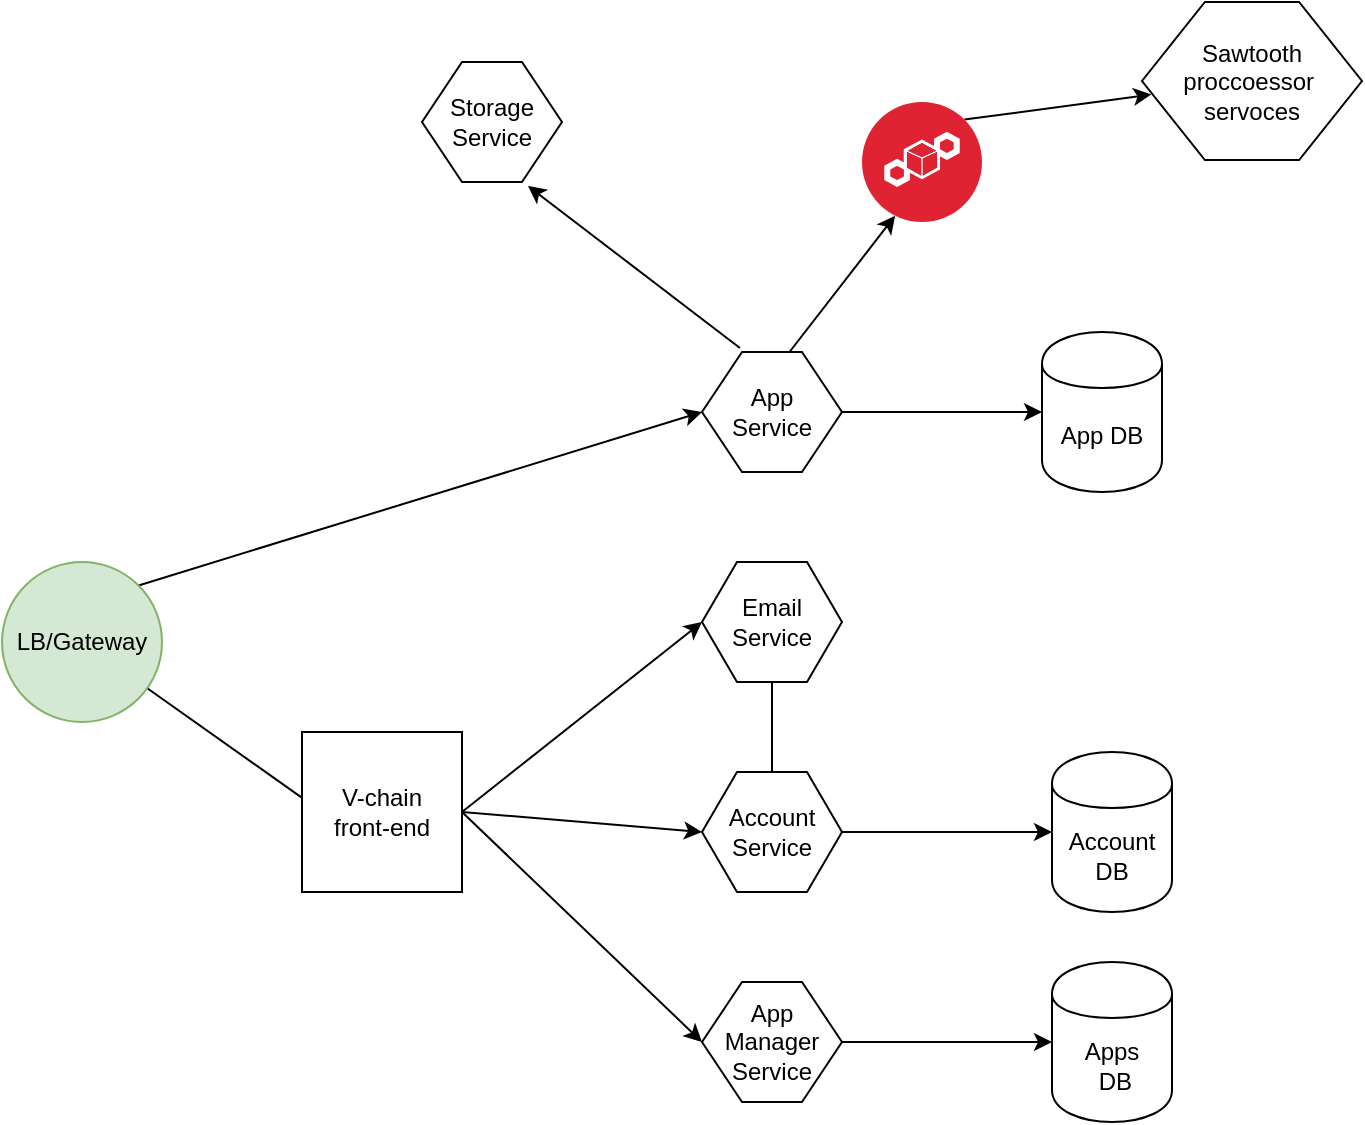 <mxfile version="12.4.3" type="github" pages="2">
  <diagram id="S9bAF8Y2xewPEpYPeAAs" name="architecture">
    <mxGraphModel dx="808" dy="1610" grid="1" gridSize="10" guides="1" tooltips="1" connect="1" arrows="1" fold="1" page="1" pageScale="1" pageWidth="827" pageHeight="1169" math="0" shadow="0">
      <root>
        <mxCell id="0"/>
        <mxCell id="1" parent="0"/>
        <mxCell id="KJewuH6JOESfiElqel58-6" style="edgeStyle=none;rounded=0;orthogonalLoop=1;jettySize=auto;html=1;entryX=0;entryY=0.5;entryDx=0;entryDy=0;exitX=1;exitY=0.5;exitDx=0;exitDy=0;" parent="1" source="EZ-6pBKwDiRtnUQuMYFM-1" target="c5t16O94_06bRo73200G-6" edge="1">
          <mxGeometry relative="1" as="geometry">
            <mxPoint x="280" y="240" as="sourcePoint"/>
          </mxGeometry>
        </mxCell>
        <mxCell id="KJewuH6JOESfiElqel58-13" style="edgeStyle=none;rounded=0;orthogonalLoop=1;jettySize=auto;html=1;exitX=1;exitY=0;exitDx=0;exitDy=0;entryX=0;entryY=0.5;entryDx=0;entryDy=0;" parent="1" source="c5t16O94_06bRo73200G-2" target="c5t16O94_06bRo73200G-5" edge="1">
          <mxGeometry relative="1" as="geometry"/>
        </mxCell>
        <mxCell id="KJewuH6JOESfiElqel58-19" style="edgeStyle=none;rounded=0;orthogonalLoop=1;jettySize=auto;html=1;exitX=1;exitY=0.5;exitDx=0;exitDy=0;entryX=0;entryY=0.5;entryDx=0;entryDy=0;" parent="1" source="EZ-6pBKwDiRtnUQuMYFM-1" target="c5t16O94_06bRo73200G-7" edge="1">
          <mxGeometry relative="1" as="geometry"/>
        </mxCell>
        <mxCell id="VyrKJFE40DiqVYURIyEz-2" style="rounded=0;orthogonalLoop=1;jettySize=auto;html=1;exitX=1;exitY=0.5;exitDx=0;exitDy=0;entryX=0;entryY=0.5;entryDx=0;entryDy=0;" parent="1" source="EZ-6pBKwDiRtnUQuMYFM-1" target="VyrKJFE40DiqVYURIyEz-1" edge="1">
          <mxGeometry relative="1" as="geometry"/>
        </mxCell>
        <mxCell id="EZ-6pBKwDiRtnUQuMYFM-2" style="rounded=0;orthogonalLoop=1;jettySize=auto;html=1;entryX=0.125;entryY=0.5;entryDx=0;entryDy=0;entryPerimeter=0;" parent="1" source="c5t16O94_06bRo73200G-2" target="EZ-6pBKwDiRtnUQuMYFM-1" edge="1">
          <mxGeometry relative="1" as="geometry"/>
        </mxCell>
        <mxCell id="c5t16O94_06bRo73200G-2" value="LB/Gateway" style="ellipse;whiteSpace=wrap;html=1;aspect=fixed;fillColor=#d5e8d4;strokeColor=#82b366;" parent="1" vertex="1">
          <mxGeometry x="40" y="200" width="80" height="80" as="geometry"/>
        </mxCell>
        <mxCell id="KJewuH6JOESfiElqel58-3" style="edgeStyle=orthogonalEdgeStyle;rounded=0;orthogonalLoop=1;jettySize=auto;html=1;exitX=1;exitY=0.5;exitDx=0;exitDy=0;" parent="1" source="c5t16O94_06bRo73200G-5" target="KJewuH6JOESfiElqel58-1" edge="1">
          <mxGeometry relative="1" as="geometry"/>
        </mxCell>
        <mxCell id="KJewuH6JOESfiElqel58-14" style="edgeStyle=none;rounded=0;orthogonalLoop=1;jettySize=auto;html=1;exitX=0.271;exitY=-0.033;exitDx=0;exitDy=0;entryX=0.757;entryY=1.033;entryDx=0;entryDy=0;exitPerimeter=0;entryPerimeter=0;" parent="1" source="c5t16O94_06bRo73200G-5" target="KJewuH6JOESfiElqel58-9" edge="1">
          <mxGeometry relative="1" as="geometry"/>
        </mxCell>
        <mxCell id="wAPQZnwlaJf_ykvROvv0-4" style="rounded=0;orthogonalLoop=1;jettySize=auto;html=1;exitX=0.625;exitY=0;exitDx=0;exitDy=0;entryX=0.25;entryY=1;entryDx=0;entryDy=0;" parent="1" source="c5t16O94_06bRo73200G-5" target="wAPQZnwlaJf_ykvROvv0-3" edge="1">
          <mxGeometry relative="1" as="geometry"/>
        </mxCell>
        <mxCell id="c5t16O94_06bRo73200G-5" value="App&lt;br&gt;Service" style="shape=hexagon;html=1;whiteSpace=wrap;perimeter=hexagonPerimeter;rounded=0;size=0.286;" parent="1" vertex="1">
          <mxGeometry x="390" y="95" width="70" height="60" as="geometry"/>
        </mxCell>
        <mxCell id="KJewuH6JOESfiElqel58-4" style="edgeStyle=orthogonalEdgeStyle;rounded=0;orthogonalLoop=1;jettySize=auto;html=1;exitX=1;exitY=0.5;exitDx=0;exitDy=0;" parent="1" source="c5t16O94_06bRo73200G-6" target="KJewuH6JOESfiElqel58-2" edge="1">
          <mxGeometry relative="1" as="geometry"/>
        </mxCell>
        <mxCell id="KJewuH6JOESfiElqel58-8" style="edgeStyle=none;rounded=0;orthogonalLoop=1;jettySize=auto;html=1;exitX=0.5;exitY=1;exitDx=0;exitDy=0;entryX=0.5;entryY=0;entryDx=0;entryDy=0;" parent="1" source="c5t16O94_06bRo73200G-6" target="c5t16O94_06bRo73200G-7" edge="1">
          <mxGeometry relative="1" as="geometry"/>
        </mxCell>
        <mxCell id="c5t16O94_06bRo73200G-6" value="Account Service" style="shape=hexagon;html=1;whiteSpace=wrap;perimeter=hexagonPerimeter;rounded=0;" parent="1" vertex="1">
          <mxGeometry x="390" y="305" width="70" height="60" as="geometry"/>
        </mxCell>
        <mxCell id="c5t16O94_06bRo73200G-7" value="Email Service" style="shape=hexagon;html=1;whiteSpace=wrap;perimeter=hexagonPerimeter;rounded=0;" parent="1" vertex="1">
          <mxGeometry x="390" y="200" width="70" height="60" as="geometry"/>
        </mxCell>
        <mxCell id="KJewuH6JOESfiElqel58-1" value="App DB&lt;br&gt;" style="shape=cylinder;whiteSpace=wrap;html=1;boundedLbl=1;backgroundOutline=1;" parent="1" vertex="1">
          <mxGeometry x="560" y="85" width="60" height="80" as="geometry"/>
        </mxCell>
        <mxCell id="KJewuH6JOESfiElqel58-2" value="Account DB" style="shape=cylinder;whiteSpace=wrap;html=1;boundedLbl=1;backgroundOutline=1;" parent="1" vertex="1">
          <mxGeometry x="565" y="295" width="60" height="80" as="geometry"/>
        </mxCell>
        <mxCell id="KJewuH6JOESfiElqel58-9" value="Storage&lt;br&gt;Service" style="shape=hexagon;html=1;whiteSpace=wrap;perimeter=hexagonPerimeter;rounded=0;size=0.286;" parent="1" vertex="1">
          <mxGeometry x="250" y="-50" width="70" height="60" as="geometry"/>
        </mxCell>
        <mxCell id="KJewuH6JOESfiElqel58-16" value="Sawtooth proccoessor&amp;nbsp;&lt;br&gt;servoces" style="shape=hexagon;html=1;whiteSpace=wrap;perimeter=hexagonPerimeter;rounded=0;size=0.286;" parent="1" vertex="1">
          <mxGeometry x="610" y="-80" width="110" height="79" as="geometry"/>
        </mxCell>
        <mxCell id="VyrKJFE40DiqVYURIyEz-4" style="edgeStyle=none;rounded=0;orthogonalLoop=1;jettySize=auto;html=1;exitX=1;exitY=0.5;exitDx=0;exitDy=0;entryX=0;entryY=0.5;entryDx=0;entryDy=0;" parent="1" source="VyrKJFE40DiqVYURIyEz-1" target="VyrKJFE40DiqVYURIyEz-3" edge="1">
          <mxGeometry relative="1" as="geometry"/>
        </mxCell>
        <mxCell id="VyrKJFE40DiqVYURIyEz-1" value="App Manager&lt;br&gt;Service" style="shape=hexagon;html=1;whiteSpace=wrap;perimeter=hexagonPerimeter;rounded=0;size=0.286;" parent="1" vertex="1">
          <mxGeometry x="390" y="410" width="70" height="60" as="geometry"/>
        </mxCell>
        <mxCell id="VyrKJFE40DiqVYURIyEz-3" value="Apps&lt;br&gt;&amp;nbsp;DB" style="shape=cylinder;whiteSpace=wrap;html=1;boundedLbl=1;backgroundOutline=1;" parent="1" vertex="1">
          <mxGeometry x="565" y="400" width="60" height="80" as="geometry"/>
        </mxCell>
        <mxCell id="EZ-6pBKwDiRtnUQuMYFM-1" value="V-chain &lt;br&gt;front-end" style="whiteSpace=wrap;html=1;aspect=fixed;" parent="1" vertex="1">
          <mxGeometry x="190" y="285" width="80" height="80" as="geometry"/>
        </mxCell>
        <mxCell id="wAPQZnwlaJf_ykvROvv0-5" style="edgeStyle=none;rounded=0;orthogonalLoop=1;jettySize=auto;html=1;exitX=1;exitY=0;exitDx=0;exitDy=0;" parent="1" source="wAPQZnwlaJf_ykvROvv0-3" target="KJewuH6JOESfiElqel58-16" edge="1">
          <mxGeometry relative="1" as="geometry"/>
        </mxCell>
        <mxCell id="wAPQZnwlaJf_ykvROvv0-3" value="" style="aspect=fixed;perimeter=ellipsePerimeter;html=1;align=center;shadow=0;dashed=0;fontColor=#4277BB;labelBackgroundColor=#ffffff;fontSize=12;spacingTop=3;image;image=img/lib/ibm/security/blockchain_security_service.svg;" parent="1" vertex="1">
          <mxGeometry x="470" y="-30" width="60" height="60" as="geometry"/>
        </mxCell>
      </root>
    </mxGraphModel>
  </diagram>
  <diagram id="YG2kWyBaPJGQGZZ1_3GV" name="Flow">
    <mxGraphModel dx="7813" dy="4267" grid="1" gridSize="10" guides="1" tooltips="1" connect="1" arrows="1" fold="1" page="1" pageScale="1" pageWidth="827" pageHeight="1169" math="0" shadow="0">
      <root>
        <mxCell id="JJyonttHRWqO1ffSt9Pu-0"/>
        <mxCell id="JJyonttHRWqO1ffSt9Pu-1" parent="JJyonttHRWqO1ffSt9Pu-0"/>
        <mxCell id="mGlZdLuD692To2AyCfXG-4" style="edgeStyle=orthogonalEdgeStyle;rounded=0;orthogonalLoop=1;jettySize=auto;html=1;exitX=0.5;exitY=1;exitDx=0;exitDy=0;" parent="JJyonttHRWqO1ffSt9Pu-1" edge="1">
          <mxGeometry relative="1" as="geometry">
            <mxPoint x="412" y="80" as="sourcePoint"/>
            <mxPoint x="412" y="80" as="targetPoint"/>
          </mxGeometry>
        </mxCell>
        <mxCell id="VJg0Jzq7aLUkYhYF0uZs-0" value="users-service" style="shape=hexagon;html=1;whiteSpace=wrap;perimeter=hexagonPerimeter;rounded=0;size=0.286;fillColor=#d5e8d4;strokeColor=#82b366;" parent="JJyonttHRWqO1ffSt9Pu-1" vertex="1">
          <mxGeometry x="379" y="80" width="68" height="60" as="geometry"/>
        </mxCell>
        <mxCell id="zObz1S2SEYL4xXPp6xG1-0" value="app-service" style="shape=hexagon;html=1;whiteSpace=wrap;perimeter=hexagonPerimeter;rounded=0;size=0.286;fillColor=#d5e8d4;strokeColor=#82b366;" parent="JJyonttHRWqO1ffSt9Pu-1" vertex="1">
          <mxGeometry x="379" y="220" width="68" height="60" as="geometry"/>
        </mxCell>
        <mxCell id="zObz1S2SEYL4xXPp6xG1-4" value="- forgotPassword" style="text;html=1;" parent="JJyonttHRWqO1ffSt9Pu-1" vertex="1">
          <mxGeometry x="520" y="135" width="110" height="30" as="geometry"/>
        </mxCell>
        <mxCell id="zObz1S2SEYL4xXPp6xG1-5" value="- resetPassword" style="text;html=1;" parent="JJyonttHRWqO1ffSt9Pu-1" vertex="1">
          <mxGeometry x="520" y="110" width="100" height="30" as="geometry"/>
        </mxCell>
        <mxCell id="zObz1S2SEYL4xXPp6xG1-6" value="- updateProfile" style="text;html=1;" parent="JJyonttHRWqO1ffSt9Pu-1" vertex="1">
          <mxGeometry x="520" y="85" width="100" as="geometry"/>
        </mxCell>
        <mxCell id="zObz1S2SEYL4xXPp6xG1-7" value="- createAccount" style="text;html=1;" parent="JJyonttHRWqO1ffSt9Pu-1" vertex="1">
          <mxGeometry x="520" y="65" width="100" height="30" as="geometry"/>
        </mxCell>
        <mxCell id="zObz1S2SEYL4xXPp6xG1-10" value="RESTAPI" style="text;html=1;align=center;verticalAlign=middle;resizable=0;points=[];;autosize=1;fillColor=#d5e8d4;strokeColor=#82b366;" parent="JJyonttHRWqO1ffSt9Pu-1" vertex="1">
          <mxGeometry x="60" y="370" width="70" height="20" as="geometry"/>
        </mxCell>
        <mxCell id="zObz1S2SEYL4xXPp6xG1-12" value="- deployApp&lt;br&gt;- editApp&lt;br&gt;- removeApp" style="text;html=1;" parent="JJyonttHRWqO1ffSt9Pu-1" vertex="1">
          <mxGeometry x="520" y="220" width="80" height="50" as="geometry"/>
        </mxCell>
        <mxCell id="zObz1S2SEYL4xXPp6xG1-14" value="email-service" style="shape=hexagon;html=1;whiteSpace=wrap;perimeter=hexagonPerimeter;rounded=0;size=0.286;fillColor=#ffe6cc;strokeColor=#d79b00;" parent="JJyonttHRWqO1ffSt9Pu-1" vertex="1">
          <mxGeometry x="379" y="350" width="68" height="60" as="geometry"/>
        </mxCell>
        <mxCell id="zObz1S2SEYL4xXPp6xG1-15" value="gRPC" style="text;html=1;align=center;verticalAlign=middle;resizable=0;points=[];;autosize=1;fillColor=#ffe6cc;strokeColor=#d79b00;" parent="JJyonttHRWqO1ffSt9Pu-1" vertex="1">
          <mxGeometry x="60" y="410" width="50" height="20" as="geometry"/>
        </mxCell>
        <mxCell id="zObz1S2SEYL4xXPp6xG1-16" value="&amp;nbsp;&lt;span style=&quot;color: rgb(98 , 232 , 132) ; background-color: rgb(40 , 42 , 54) ; font-family: &amp;#34;menlo&amp;#34; , &amp;#34;monaco&amp;#34; , &amp;#34;courier new&amp;#34; , monospace ; white-space: pre&quot;&gt;send_normal_email&lt;/span&gt;" style="text;html=1;align=center;verticalAlign=middle;resizable=0;points=[];;autosize=1;" parent="JJyonttHRWqO1ffSt9Pu-1" vertex="1">
          <mxGeometry x="515" y="350" width="140" height="20" as="geometry"/>
        </mxCell>
        <mxCell id="zObz1S2SEYL4xXPp6xG1-17" value="&lt;div style=&quot;color: rgb(246 , 246 , 244) ; background-color: rgb(40 , 42 , 54) ; font-family: &amp;#34;menlo&amp;#34; , &amp;#34;monaco&amp;#34; , &amp;#34;courier new&amp;#34; , monospace ; line-height: 18px ; white-space: pre&quot;&gt;&lt;span style=&quot;color: #62e884&quot;&gt;send_confirm_email&lt;/span&gt;&lt;/div&gt;" style="text;html=1;align=center;verticalAlign=middle;resizable=0;points=[];;autosize=1;" parent="JJyonttHRWqO1ffSt9Pu-1" vertex="1">
          <mxGeometry x="515" y="370" width="150" height="20" as="geometry"/>
        </mxCell>
        <mxCell id="zObz1S2SEYL4xXPp6xG1-18" value="&lt;div style=&quot;color: rgb(246 , 246 , 244) ; background-color: rgb(40 , 42 , 54) ; font-family: &amp;#34;menlo&amp;#34; , &amp;#34;monaco&amp;#34; , &amp;#34;courier new&amp;#34; , monospace ; line-height: 18px ; white-space: pre&quot;&gt;&lt;span style=&quot;color: #62e884&quot;&gt;send_email&lt;/span&gt;&lt;/div&gt;" style="text;html=1;align=center;verticalAlign=middle;resizable=0;points=[];;autosize=1;" parent="JJyonttHRWqO1ffSt9Pu-1" vertex="1">
          <mxGeometry x="515" y="390" width="90" height="20" as="geometry"/>
        </mxCell>
        <mxCell id="KaJ7l-UNu07vzdfhuoyD-0" value="storage-service" style="shape=hexagon;html=1;whiteSpace=wrap;perimeter=hexagonPerimeter;rounded=0;size=0.286;fillColor=#ffe6cc;strokeColor=#d79b00;" parent="JJyonttHRWqO1ffSt9Pu-1" vertex="1">
          <mxGeometry x="379" y="470" width="68" height="60" as="geometry"/>
        </mxCell>
        <mxCell id="KaJ7l-UNu07vzdfhuoyD-1" value="&lt;div style=&quot;color: rgb(246 , 246 , 244) ; background-color: rgb(40 , 42 , 54) ; font-family: &amp;#34;menlo&amp;#34; , &amp;#34;monaco&amp;#34; , &amp;#34;courier new&amp;#34; , monospace ; line-height: 18px ; white-space: pre&quot;&gt;&lt;span style=&quot;color: #62e884&quot;&gt;saveToIpfs&lt;/span&gt;&lt;/div&gt;" style="text;html=1;align=center;verticalAlign=middle;resizable=0;points=[];;autosize=1;" parent="JJyonttHRWqO1ffSt9Pu-1" vertex="1">
          <mxGeometry x="520" y="490" width="90" height="20" as="geometry"/>
        </mxCell>
      </root>
    </mxGraphModel>
  </diagram>
</mxfile>
